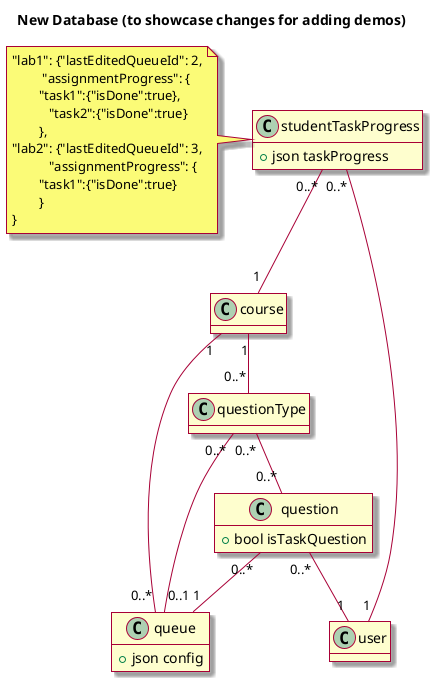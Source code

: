 @startuml

skin rose

title New Database (to showcase changes for adding demos)

class queue {
  +json config
}

class course

class question {
  +bool isTaskQuestion
}

class thing as "studentTaskProgress" {
  +json taskProgress
}
note left : "lab1": {"lastEditedQueueId": 2,\n\t "assignmentProgress": {\n\t"task1":{"isDone":true},\n\t   "task2":{"isDone":true}\n\t}, \n"lab2": {"lastEditedQueueId": 3,\n\t   "assignmentProgress": {\n\t"task1":{"isDone":true}\n\t}\n}

class questionType { 
  ' questionTypes are only going to be tags, not tasks
  '+bool isTask
  '+varchar shortName
  '+bool blocking
}


queue "0..*" -- "1" course
question "0..*" -- "1" queue
question "0..*" -- "1" user
thing "0..*" -- "1" user
thing "0..*" -- "1" course
questionType "0..*" -- "0..*" question
queue "0..1" -- "0..*" questionType
course "1" -- "0..*" questionType


hide empty methods
' hide circle
@enduml